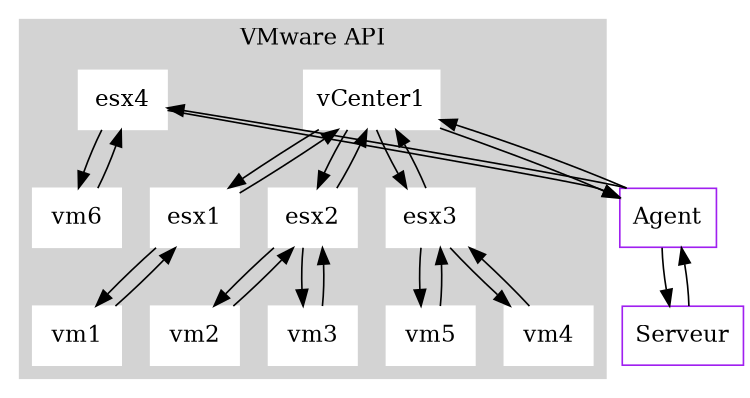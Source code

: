 digraph G {
    style=filled;
    color=lightgrey;
    node [shape=box, color=purple];
    size = "5, 5";


        subgraph cluster_0 {
                style=filled;
                color=lightgrey;
                node [style=filled,color=white];
    "vCenter1" -> "esx1" -> "vCenter1";
    "vCenter1" -> "esx2" -> "vCenter1";
    "vCenter1" -> "esx3" -> "vCenter1";
    "esx1" -> "vm1" -> "esx1";
    "esx2" -> "vm2" -> "esx2";
    "esx2" -> "vm3" -> "esx2";
    "esx3" -> "vm4" -> "esx3";
    "esx3" -> "vm5" -> "esx3";
    "esx4" -> "vm6" -> "esx4";
                label = "VMware API";
        }



    "Serveur" -> "Agent" -> "Serveur";
    "Agent" -> "vCenter1" -> "Agent";
    "Agent" -> "esx4" -> "Agent";
}